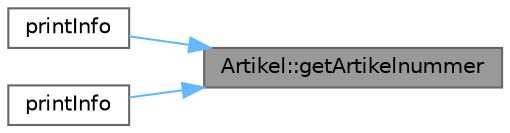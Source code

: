 digraph "Artikel::getArtikelnummer"
{
 // INTERACTIVE_SVG=YES
 // LATEX_PDF_SIZE
  bgcolor="transparent";
  edge [fontname=Helvetica,fontsize=10,labelfontname=Helvetica,labelfontsize=10];
  node [fontname=Helvetica,fontsize=10,shape=box,height=0.2,width=0.4];
  rankdir="RL";
  Node1 [id="Node000001",label="Artikel::getArtikelnummer",height=0.2,width=0.4,color="gray40", fillcolor="grey60", style="filled", fontcolor="black",tooltip="Gibt die Artikelnummer des Artikels zurück."];
  Node1 -> Node2 [id="edge3_Node000001_Node000002",dir="back",color="steelblue1",style="solid",tooltip=" "];
  Node2 [id="Node000002",label="printInfo",height=0.2,width=0.4,color="grey40", fillcolor="white", style="filled",URL="$main_8cc.html#a1bb5796263fff87bfa0a3826ced11e54",tooltip="Zeigt Informationen zu einem Artikel an."];
  Node1 -> Node3 [id="edge4_Node000001_Node000003",dir="back",color="steelblue1",style="solid",tooltip=" "];
  Node3 [id="Node000003",label="printInfo",height=0.2,width=0.4,color="grey40", fillcolor="white", style="filled",URL="$main_8cc.html#a46d5446af17bf2fb4822a6ac5407ed78",tooltip="Zeigt Informationen zu einem Schuettgut an."];
}
